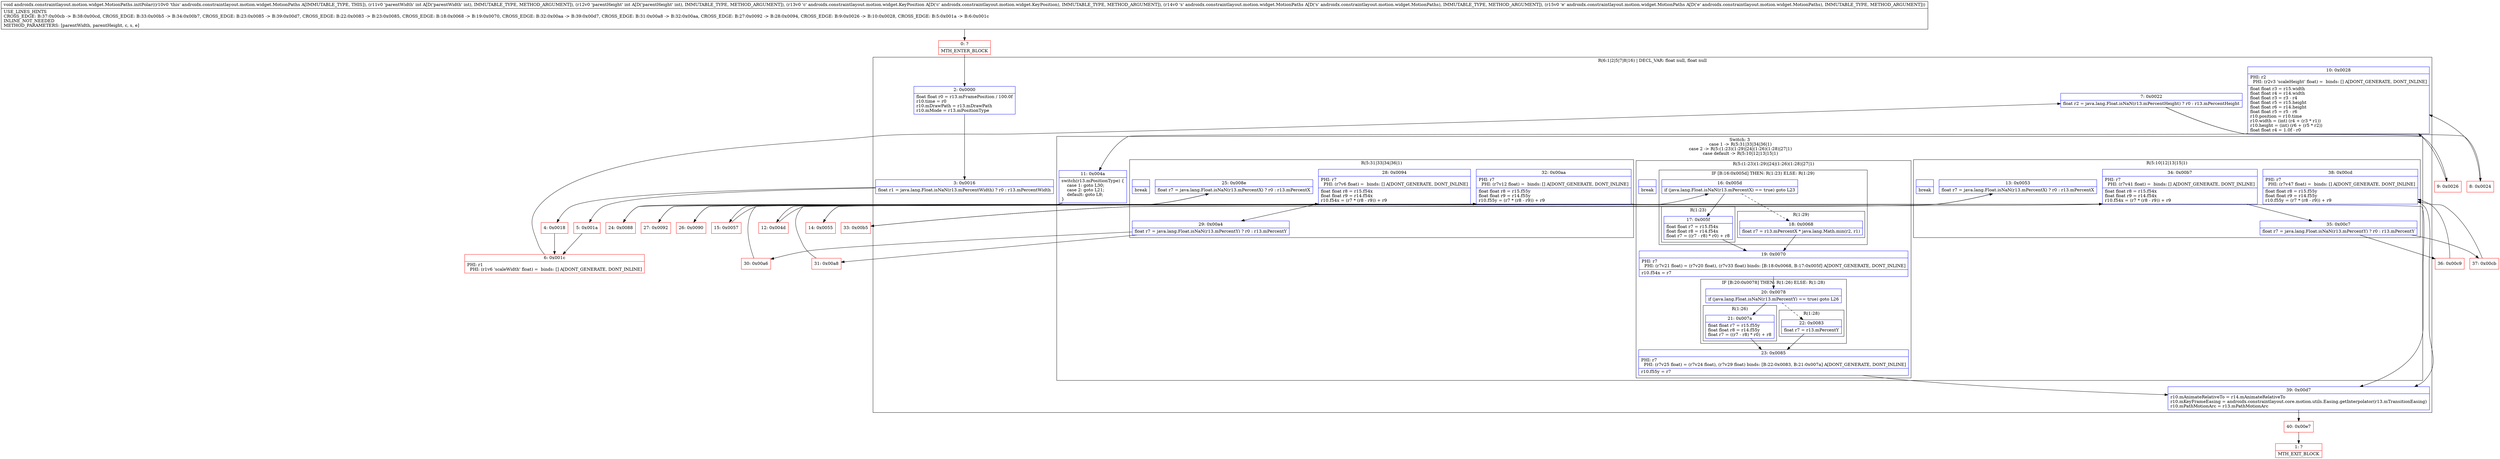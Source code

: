 digraph "CFG forandroidx.constraintlayout.motion.widget.MotionPaths.initPolar(IILandroidx\/constraintlayout\/motion\/widget\/KeyPosition;Landroidx\/constraintlayout\/motion\/widget\/MotionPaths;Landroidx\/constraintlayout\/motion\/widget\/MotionPaths;)V" {
subgraph cluster_Region_40687850 {
label = "R(6:1|2|5|7|8|16) | DECL_VAR: float null, float null\l";
node [shape=record,color=blue];
Node_2 [shape=record,label="{2\:\ 0x0000|float float r0 = r13.mFramePosition \/ 100.0f\lr10.time = r0\lr10.mDrawPath = r13.mDrawPath\lr10.mMode = r13.mPositionType\l}"];
Node_3 [shape=record,label="{3\:\ 0x0016|float r1 = java.lang.Float.isNaN(r13.mPercentWidth) ? r0 : r13.mPercentWidth\l}"];
Node_7 [shape=record,label="{7\:\ 0x0022|float r2 = java.lang.Float.isNaN(r13.mPercentHeight) ? r0 : r13.mPercentHeight\l}"];
Node_10 [shape=record,label="{10\:\ 0x0028|PHI: r2 \l  PHI: (r2v3 'scaleHeight' float) =  binds: [] A[DONT_GENERATE, DONT_INLINE]\l|float float r3 = r15.width\lfloat float r4 = r14.width\lfloat float r3 = r3 \- r4\lfloat float r5 = r15.height\lfloat float r6 = r14.height\lfloat float r5 = r5 \- r6\lr10.position = r10.time\lr10.width = (int) (r4 + (r3 * r1))\lr10.height = (int) (r6 + (r5 * r2))\lfloat float r4 = 1.0f \- r0\l}"];
subgraph cluster_SwitchRegion_137169043 {
label = "Switch: 3
 case 1 -> R(5:31|33|34|36|1)
 case 2 -> R(5:(1:23)(1:29)|24|(1:26)(1:28)|27|1)
 case default -> R(5:10|12|13|15|1)";
node [shape=record,color=blue];
Node_11 [shape=record,label="{11\:\ 0x004a|switch(r13.mPositionType) \{\l    case 1: goto L30;\l    case 2: goto L21;\l    default: goto L9;\l\}\l}"];
subgraph cluster_Region_1909637704 {
label = "R(5:31|33|34|36|1)";
node [shape=record,color=blue];
Node_25 [shape=record,label="{25\:\ 0x008e|float r7 = java.lang.Float.isNaN(r13.mPercentX) ? r0 : r13.mPercentX\l}"];
Node_28 [shape=record,label="{28\:\ 0x0094|PHI: r7 \l  PHI: (r7v6 float) =  binds: [] A[DONT_GENERATE, DONT_INLINE]\l|float float r8 = r15.f54x\lfloat float r9 = r14.f54x\lr10.f54x = (r7 * (r8 \- r9)) + r9\l}"];
Node_29 [shape=record,label="{29\:\ 0x00a4|float r7 = java.lang.Float.isNaN(r13.mPercentY) ? r0 : r13.mPercentY\l}"];
Node_32 [shape=record,label="{32\:\ 0x00aa|PHI: r7 \l  PHI: (r7v12 float) =  binds: [] A[DONT_GENERATE, DONT_INLINE]\l|float float r8 = r15.f55y\lfloat float r9 = r14.f55y\lr10.f55y = (r7 * (r8 \- r9)) + r9\l}"];
Node_InsnContainer_2034702094 [shape=record,label="{|break\l}"];
}
subgraph cluster_Region_1297379084 {
label = "R(5:(1:23)(1:29)|24|(1:26)(1:28)|27|1)";
node [shape=record,color=blue];
subgraph cluster_IfRegion_1831595983 {
label = "IF [B:16:0x005d] THEN: R(1:23) ELSE: R(1:29)";
node [shape=record,color=blue];
Node_16 [shape=record,label="{16\:\ 0x005d|if (java.lang.Float.isNaN(r13.mPercentX) == true) goto L23\l}"];
subgraph cluster_Region_234855028 {
label = "R(1:23)";
node [shape=record,color=blue];
Node_17 [shape=record,label="{17\:\ 0x005f|float float r7 = r15.f54x\lfloat float r8 = r14.f54x\lfloat r7 = ((r7 \- r8) * r0) + r8\l}"];
}
subgraph cluster_Region_2108577053 {
label = "R(1:29)";
node [shape=record,color=blue];
Node_18 [shape=record,label="{18\:\ 0x0068|float r7 = r13.mPercentX * java.lang.Math.min(r2, r1)\l}"];
}
}
Node_19 [shape=record,label="{19\:\ 0x0070|PHI: r7 \l  PHI: (r7v21 float) = (r7v20 float), (r7v33 float) binds: [B:18:0x0068, B:17:0x005f] A[DONT_GENERATE, DONT_INLINE]\l|r10.f54x = r7\l}"];
subgraph cluster_IfRegion_228723561 {
label = "IF [B:20:0x0078] THEN: R(1:26) ELSE: R(1:28)";
node [shape=record,color=blue];
Node_20 [shape=record,label="{20\:\ 0x0078|if (java.lang.Float.isNaN(r13.mPercentY) == true) goto L26\l}"];
subgraph cluster_Region_2126915644 {
label = "R(1:26)";
node [shape=record,color=blue];
Node_21 [shape=record,label="{21\:\ 0x007a|float float r7 = r15.f55y\lfloat float r8 = r14.f55y\lfloat r7 = ((r7 \- r8) * r0) + r8\l}"];
}
subgraph cluster_Region_208887014 {
label = "R(1:28)";
node [shape=record,color=blue];
Node_22 [shape=record,label="{22\:\ 0x0083|float r7 = r13.mPercentY\l}"];
}
}
Node_23 [shape=record,label="{23\:\ 0x0085|PHI: r7 \l  PHI: (r7v25 float) = (r7v24 float), (r7v29 float) binds: [B:22:0x0083, B:21:0x007a] A[DONT_GENERATE, DONT_INLINE]\l|r10.f55y = r7\l}"];
Node_InsnContainer_1276940980 [shape=record,label="{|break\l}"];
}
subgraph cluster_Region_445191302 {
label = "R(5:10|12|13|15|1)";
node [shape=record,color=blue];
Node_13 [shape=record,label="{13\:\ 0x0053|float r7 = java.lang.Float.isNaN(r13.mPercentX) ? r0 : r13.mPercentX\l}"];
Node_34 [shape=record,label="{34\:\ 0x00b7|PHI: r7 \l  PHI: (r7v41 float) =  binds: [] A[DONT_GENERATE, DONT_INLINE]\l|float float r8 = r15.f54x\lfloat float r9 = r14.f54x\lr10.f54x = (r7 * (r8 \- r9)) + r9\l}"];
Node_35 [shape=record,label="{35\:\ 0x00c7|float r7 = java.lang.Float.isNaN(r13.mPercentY) ? r0 : r13.mPercentY\l}"];
Node_38 [shape=record,label="{38\:\ 0x00cd|PHI: r7 \l  PHI: (r7v47 float) =  binds: [] A[DONT_GENERATE, DONT_INLINE]\l|float float r8 = r15.f55y\lfloat float r9 = r14.f55y\lr10.f55y = (r7 * (r8 \- r9)) + r9\l}"];
Node_InsnContainer_585021492 [shape=record,label="{|break\l}"];
}
}
Node_39 [shape=record,label="{39\:\ 0x00d7|r10.mAnimateRelativeTo = r14.mAnimateRelativeTo\lr10.mKeyFrameEasing = androidx.constraintlayout.core.motion.utils.Easing.getInterpolator(r13.mTransitionEasing)\lr10.mPathMotionArc = r13.mPathMotionArc\l}"];
}
Node_0 [shape=record,color=red,label="{0\:\ ?|MTH_ENTER_BLOCK\l}"];
Node_4 [shape=record,color=red,label="{4\:\ 0x0018}"];
Node_6 [shape=record,color=red,label="{6\:\ 0x001c|PHI: r1 \l  PHI: (r1v6 'scaleWidth' float) =  binds: [] A[DONT_GENERATE, DONT_INLINE]\l}"];
Node_8 [shape=record,color=red,label="{8\:\ 0x0024}"];
Node_12 [shape=record,color=red,label="{12\:\ 0x004d}"];
Node_14 [shape=record,color=red,label="{14\:\ 0x0055}"];
Node_36 [shape=record,color=red,label="{36\:\ 0x00c9}"];
Node_40 [shape=record,color=red,label="{40\:\ 0x00e7}"];
Node_1 [shape=record,color=red,label="{1\:\ ?|MTH_EXIT_BLOCK\l}"];
Node_37 [shape=record,color=red,label="{37\:\ 0x00cb}"];
Node_33 [shape=record,color=red,label="{33\:\ 0x00b5}"];
Node_15 [shape=record,color=red,label="{15\:\ 0x0057}"];
Node_24 [shape=record,color=red,label="{24\:\ 0x0088}"];
Node_26 [shape=record,color=red,label="{26\:\ 0x0090}"];
Node_30 [shape=record,color=red,label="{30\:\ 0x00a6}"];
Node_31 [shape=record,color=red,label="{31\:\ 0x00a8}"];
Node_27 [shape=record,color=red,label="{27\:\ 0x0092}"];
Node_9 [shape=record,color=red,label="{9\:\ 0x0026}"];
Node_5 [shape=record,color=red,label="{5\:\ 0x001a}"];
MethodNode[shape=record,label="{void androidx.constraintlayout.motion.widget.MotionPaths.initPolar((r10v0 'this' androidx.constraintlayout.motion.widget.MotionPaths A[IMMUTABLE_TYPE, THIS]), (r11v0 'parentWidth' int A[D('parentWidth' int), IMMUTABLE_TYPE, METHOD_ARGUMENT]), (r12v0 'parentHeight' int A[D('parentHeight' int), IMMUTABLE_TYPE, METHOD_ARGUMENT]), (r13v0 'c' androidx.constraintlayout.motion.widget.KeyPosition A[D('c' androidx.constraintlayout.motion.widget.KeyPosition), IMMUTABLE_TYPE, METHOD_ARGUMENT]), (r14v0 's' androidx.constraintlayout.motion.widget.MotionPaths A[D('s' androidx.constraintlayout.motion.widget.MotionPaths), IMMUTABLE_TYPE, METHOD_ARGUMENT]), (r15v0 'e' androidx.constraintlayout.motion.widget.MotionPaths A[D('e' androidx.constraintlayout.motion.widget.MotionPaths), IMMUTABLE_TYPE, METHOD_ARGUMENT]))  | USE_LINES_HINTS\lCROSS_EDGE: B:37:0x00cb \-\> B:38:0x00cd, CROSS_EDGE: B:33:0x00b5 \-\> B:34:0x00b7, CROSS_EDGE: B:23:0x0085 \-\> B:39:0x00d7, CROSS_EDGE: B:22:0x0083 \-\> B:23:0x0085, CROSS_EDGE: B:18:0x0068 \-\> B:19:0x0070, CROSS_EDGE: B:32:0x00aa \-\> B:39:0x00d7, CROSS_EDGE: B:31:0x00a8 \-\> B:32:0x00aa, CROSS_EDGE: B:27:0x0092 \-\> B:28:0x0094, CROSS_EDGE: B:9:0x0026 \-\> B:10:0x0028, CROSS_EDGE: B:5:0x001a \-\> B:6:0x001c\lINLINE_NOT_NEEDED\lMETHOD_PARAMETERS: [parentWidth, parentHeight, c, s, e]\l}"];
MethodNode -> Node_0;Node_2 -> Node_3;
Node_3 -> Node_4;
Node_3 -> Node_5;
Node_7 -> Node_8;
Node_7 -> Node_9;
Node_10 -> Node_11;
Node_11 -> Node_12;
Node_11 -> Node_15;
Node_11 -> Node_24;
Node_25 -> Node_26;
Node_25 -> Node_27;
Node_28 -> Node_29;
Node_29 -> Node_30;
Node_29 -> Node_31;
Node_32 -> Node_39;
Node_16 -> Node_17;
Node_16 -> Node_18[style=dashed];
Node_17 -> Node_19;
Node_18 -> Node_19;
Node_19 -> Node_20;
Node_20 -> Node_21;
Node_20 -> Node_22[style=dashed];
Node_21 -> Node_23;
Node_22 -> Node_23;
Node_23 -> Node_39;
Node_13 -> Node_14;
Node_13 -> Node_33;
Node_34 -> Node_35;
Node_35 -> Node_36;
Node_35 -> Node_37;
Node_38 -> Node_39;
Node_39 -> Node_40;
Node_0 -> Node_2;
Node_4 -> Node_6;
Node_6 -> Node_7;
Node_8 -> Node_10;
Node_12 -> Node_13;
Node_14 -> Node_34;
Node_36 -> Node_38;
Node_40 -> Node_1;
Node_37 -> Node_38;
Node_33 -> Node_34;
Node_15 -> Node_16;
Node_24 -> Node_25;
Node_26 -> Node_28;
Node_30 -> Node_32;
Node_31 -> Node_32;
Node_27 -> Node_28;
Node_9 -> Node_10;
Node_5 -> Node_6;
}

